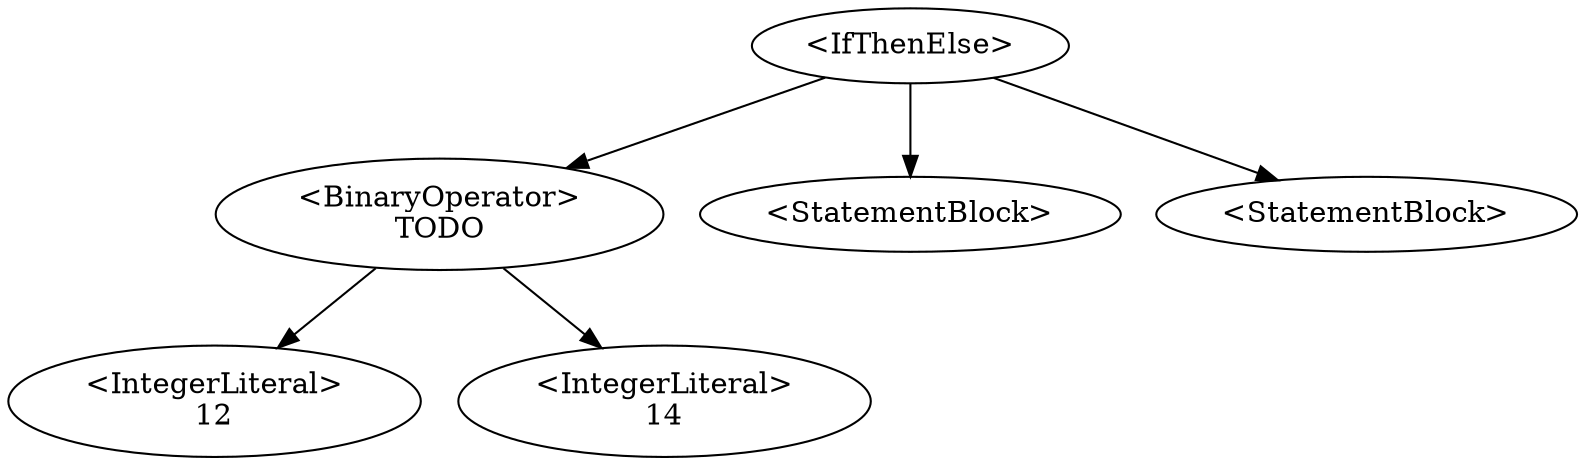 digraph G {
1 [label="<IfThenElse>"];1->2;1->5;1->6;
2 [label="<BinaryOperator>\nTODO"];2->3;2->4;
3 [label="<IntegerLiteral>\n12"];
4 [label="<IntegerLiteral>\n14"];
5 [label="<StatementBlock>"];
6 [label="<StatementBlock>"];
}